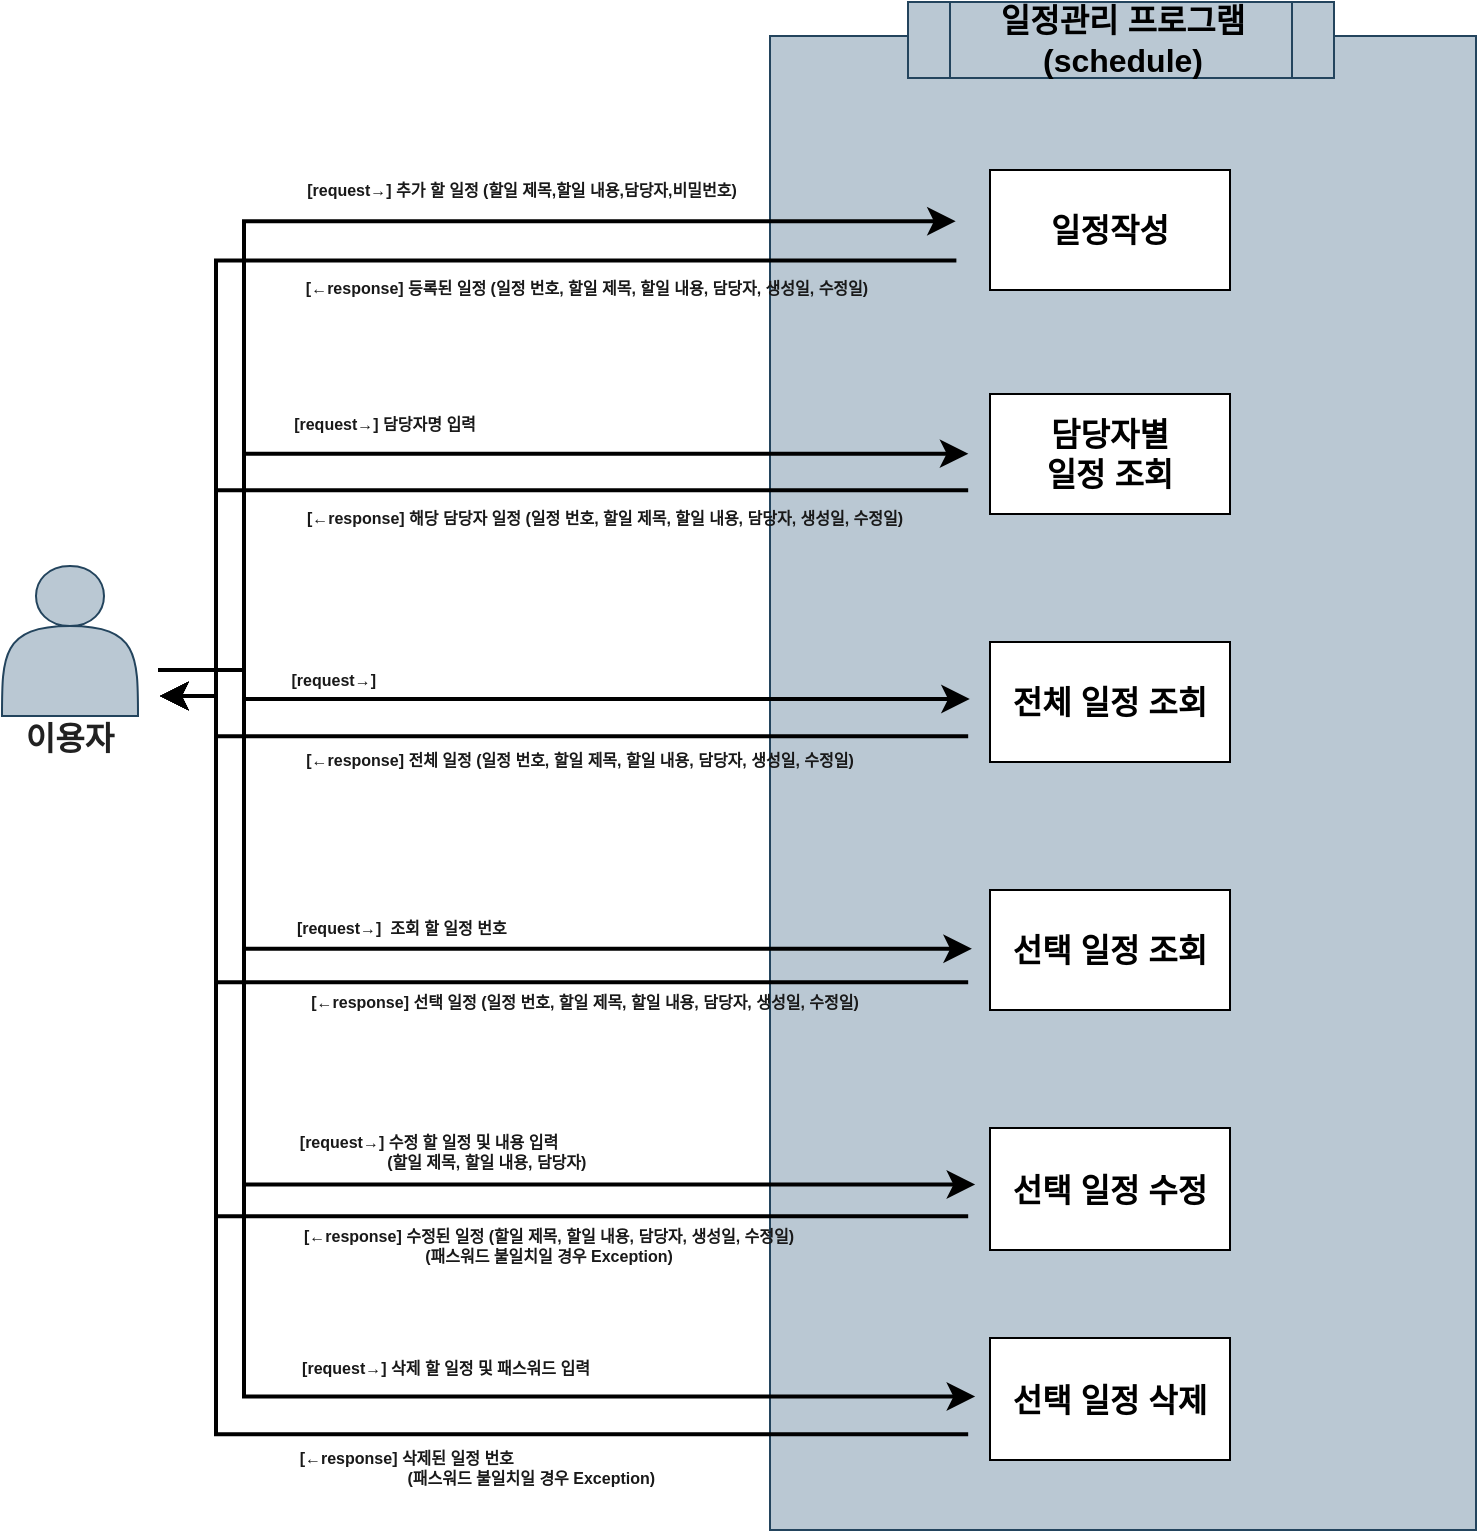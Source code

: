 <mxfile version="22.1.21" type="device">
  <diagram name="페이지-1" id="a30x1F0wVH0TfGXleWDE">
    <mxGraphModel dx="2234" dy="780" grid="0" gridSize="10" guides="1" tooltips="1" connect="1" arrows="1" fold="1" page="0" pageScale="1" pageWidth="827" pageHeight="1169" math="0" shadow="0">
      <root>
        <mxCell id="0" />
        <mxCell id="1" parent="0" />
        <mxCell id="nVTmT-y1U-sntxcZQQoF-1" value="" style="rounded=0;whiteSpace=wrap;html=1;labelBackgroundColor=none;fillColor=#bac8d3;strokeColor=#23445d;movable=1;resizable=1;rotatable=1;deletable=1;editable=1;locked=0;connectable=1;" parent="1" vertex="1">
          <mxGeometry x="-117" y="38" width="353" height="747" as="geometry" />
        </mxCell>
        <mxCell id="Iv4k6GRNhZueNbacd676-9" style="edgeStyle=none;curved=1;rounded=0;orthogonalLoop=1;jettySize=auto;html=1;exitX=0.5;exitY=0;exitDx=0;exitDy=0;fontSize=12;startSize=8;endSize=8;labelBackgroundColor=none;fontColor=default;strokeColor=#0B4D6A;movable=1;resizable=1;rotatable=1;deletable=1;editable=1;locked=0;connectable=1;" parent="1" edge="1">
          <mxGeometry relative="1" as="geometry">
            <mxPoint x="-5.5" y="37" as="sourcePoint" />
            <mxPoint x="-5.5" y="37" as="targetPoint" />
          </mxGeometry>
        </mxCell>
        <mxCell id="Iv4k6GRNhZueNbacd676-25" style="edgeStyle=none;curved=1;rounded=0;orthogonalLoop=1;jettySize=auto;html=1;exitX=1;exitY=0.5;exitDx=0;exitDy=0;fontSize=12;startSize=8;endSize=8;labelBackgroundColor=none;fontColor=default;strokeColor=#0B4D6A;movable=1;resizable=1;rotatable=1;deletable=1;editable=1;locked=0;connectable=1;" parent="1" edge="1">
          <mxGeometry relative="1" as="geometry">
            <mxPoint x="207" y="365" as="sourcePoint" />
            <mxPoint x="207" y="365" as="targetPoint" />
          </mxGeometry>
        </mxCell>
        <mxCell id="Iv4k6GRNhZueNbacd676-26" value="&lt;b&gt;일정관리 프로그램&lt;br&gt;(schedule)&lt;/b&gt;" style="shape=process;whiteSpace=wrap;html=1;backgroundOutline=1;fontSize=16;labelBackgroundColor=none;fillColor=#bac8d3;strokeColor=#23445d;movable=1;resizable=1;rotatable=1;deletable=1;editable=1;locked=0;connectable=1;" parent="1" vertex="1">
          <mxGeometry x="-48" y="21" width="213" height="38" as="geometry" />
        </mxCell>
        <mxCell id="Iv4k6GRNhZueNbacd676-27" value="&lt;b&gt;&lt;br&gt;&lt;br&gt;&lt;br&gt;&lt;br&gt;&lt;br&gt;&lt;font color=&quot;#212121&quot;&gt;이용자&lt;/font&gt;&lt;/b&gt;" style="shape=actor;whiteSpace=wrap;html=1;fontSize=16;labelBackgroundColor=none;fillColor=#bac8d3;strokeColor=#23445d;movable=1;resizable=1;rotatable=1;deletable=1;editable=1;locked=0;connectable=1;" parent="1" vertex="1">
          <mxGeometry x="-501" y="303" width="68" height="75" as="geometry" />
        </mxCell>
        <mxCell id="Iv4k6GRNhZueNbacd676-29" value="&lt;font style=&quot;font-size: 8px;&quot;&gt;[request→] 추가 할 일정 (할일 제목,할일 내용,담당자,비밀번호)&lt;/font&gt;" style="text;html=1;align=center;verticalAlign=middle;whiteSpace=wrap;rounded=0;fontSize=8;labelBackgroundColor=none;fontColor=#191919;fontStyle=1;movable=1;resizable=1;rotatable=1;deletable=1;editable=1;locked=0;connectable=1;" parent="1" vertex="1">
          <mxGeometry x="-360" y="100" width="238" height="30" as="geometry" />
        </mxCell>
        <mxCell id="nVTmT-y1U-sntxcZQQoF-4" value="" style="edgeStyle=elbowEdgeStyle;elbow=horizontal;endArrow=classic;html=1;curved=0;rounded=0;endSize=8;startSize=8;entryX=0.263;entryY=0.124;entryDx=0;entryDy=0;entryPerimeter=0;labelBackgroundColor=none;strokeColor=#000000;fontColor=default;strokeWidth=2;movable=1;resizable=1;rotatable=1;deletable=1;editable=1;locked=0;connectable=1;" parent="1" target="nVTmT-y1U-sntxcZQQoF-1" edge="1">
          <mxGeometry width="50" height="50" relative="1" as="geometry">
            <mxPoint x="-423" y="355" as="sourcePoint" />
            <mxPoint x="-25" y="131" as="targetPoint" />
            <Array as="points">
              <mxPoint x="-380" y="255" />
            </Array>
          </mxGeometry>
        </mxCell>
        <mxCell id="nVTmT-y1U-sntxcZQQoF-8" value="일정작성" style="rounded=0;whiteSpace=wrap;html=1;labelBackgroundColor=none;fontSize=16;fontFamily=Helvetica;horizontal=1;fontStyle=1;movable=1;resizable=1;rotatable=1;deletable=1;editable=1;locked=0;connectable=1;" parent="1" vertex="1">
          <mxGeometry x="-7" y="105" width="120" height="60" as="geometry" />
        </mxCell>
        <mxCell id="nVTmT-y1U-sntxcZQQoF-9" value="담당자별 &lt;br&gt;일정 조회" style="rounded=0;whiteSpace=wrap;html=1;labelBackgroundColor=none;fontSize=16;fontFamily=Helvetica;horizontal=1;fontStyle=1;movable=1;resizable=1;rotatable=1;deletable=1;editable=1;locked=0;connectable=1;" parent="1" vertex="1">
          <mxGeometry x="-7" y="217" width="120" height="60" as="geometry" />
        </mxCell>
        <mxCell id="nVTmT-y1U-sntxcZQQoF-10" value="&lt;span style=&quot;font-size: 16px; font-style: normal; font-variant-ligatures: normal; font-variant-caps: normal; letter-spacing: normal; orphans: 2; text-align: center; text-indent: 0px; text-transform: none; widows: 2; word-spacing: 0px; -webkit-text-stroke-width: 0px; text-decoration-thickness: initial; text-decoration-style: initial; text-decoration-color: initial; float: none; display: inline !important;&quot;&gt;전체 일정 조회&lt;/span&gt;" style="rounded=0;whiteSpace=wrap;html=1;labelBackgroundColor=none;fontSize=16;fontFamily=Helvetica;horizontal=1;fontStyle=1;movable=1;resizable=1;rotatable=1;deletable=1;editable=1;locked=0;connectable=1;" parent="1" vertex="1">
          <mxGeometry x="-7" y="341" width="120" height="60" as="geometry" />
        </mxCell>
        <mxCell id="nVTmT-y1U-sntxcZQQoF-11" value="선택 일정 조회" style="rounded=0;whiteSpace=wrap;html=1;labelBackgroundColor=none;fontSize=16;fontFamily=Helvetica;horizontal=1;fontStyle=1;movable=1;resizable=1;rotatable=1;deletable=1;editable=1;locked=0;connectable=1;" parent="1" vertex="1">
          <mxGeometry x="-7" y="465" width="120" height="60" as="geometry" />
        </mxCell>
        <mxCell id="nVTmT-y1U-sntxcZQQoF-12" value="선택 일정 수정" style="rounded=0;whiteSpace=wrap;html=1;labelBackgroundColor=none;fontSize=16;fontFamily=Helvetica;horizontal=1;fontStyle=1;movable=1;resizable=1;rotatable=1;deletable=1;editable=1;locked=0;connectable=1;" parent="1" vertex="1">
          <mxGeometry x="-7" y="584" width="120" height="61" as="geometry" />
        </mxCell>
        <mxCell id="nVTmT-y1U-sntxcZQQoF-13" value="" style="edgeStyle=elbowEdgeStyle;elbow=horizontal;endArrow=classic;html=1;curved=0;rounded=0;endSize=8;startSize=8;entryX=0.281;entryY=0.309;entryDx=0;entryDy=0;entryPerimeter=0;labelBackgroundColor=none;strokeColor=#000000;fontColor=default;strokeWidth=2;movable=1;resizable=1;rotatable=1;deletable=1;editable=1;locked=0;connectable=1;" parent="1" edge="1">
          <mxGeometry width="50" height="50" relative="1" as="geometry">
            <mxPoint x="-380" y="326" as="sourcePoint" />
            <mxPoint x="-17.807" y="246.823" as="targetPoint" />
            <Array as="points">
              <mxPoint x="-380" y="352" />
            </Array>
          </mxGeometry>
        </mxCell>
        <mxCell id="nVTmT-y1U-sntxcZQQoF-14" value="" style="edgeStyle=elbowEdgeStyle;elbow=horizontal;endArrow=classic;html=1;curved=0;rounded=0;endSize=8;startSize=8;entryX=0.283;entryY=0.488;entryDx=0;entryDy=0;entryPerimeter=0;labelBackgroundColor=none;strokeColor=#000000;fontColor=default;strokeWidth=2;movable=1;resizable=1;rotatable=1;deletable=1;editable=1;locked=0;connectable=1;" parent="1" edge="1">
          <mxGeometry width="50" height="50" relative="1" as="geometry">
            <mxPoint x="-380" y="314" as="sourcePoint" />
            <mxPoint x="-17.101" y="369.536" as="targetPoint" />
            <Array as="points">
              <mxPoint x="-380" y="466" />
            </Array>
          </mxGeometry>
        </mxCell>
        <mxCell id="nVTmT-y1U-sntxcZQQoF-15" value="" style="edgeStyle=elbowEdgeStyle;elbow=horizontal;endArrow=classic;html=1;curved=0;rounded=0;endSize=8;startSize=8;entryX=0.286;entryY=0.611;entryDx=0;entryDy=0;entryPerimeter=0;labelBackgroundColor=none;strokeColor=#000000;fontColor=default;strokeWidth=2;movable=1;resizable=1;rotatable=1;deletable=1;editable=1;locked=0;connectable=1;" parent="1" target="nVTmT-y1U-sntxcZQQoF-1" edge="1">
          <mxGeometry width="50" height="50" relative="1" as="geometry">
            <mxPoint x="-380" y="305" as="sourcePoint" />
            <mxPoint x="-21.69" y="494.249" as="targetPoint" />
            <Array as="points">
              <mxPoint x="-380" y="580" />
            </Array>
          </mxGeometry>
        </mxCell>
        <mxCell id="nVTmT-y1U-sntxcZQQoF-16" value="" style="edgeStyle=elbowEdgeStyle;elbow=horizontal;endArrow=classic;html=1;curved=0;rounded=0;endSize=8;startSize=8;entryX=0.978;entryY=1.043;entryDx=0;entryDy=0;entryPerimeter=0;labelBackgroundColor=none;strokeColor=#000000;fontColor=default;strokeWidth=2;movable=1;resizable=1;rotatable=1;deletable=1;editable=1;locked=0;connectable=1;" parent="1" edge="1">
          <mxGeometry width="50" height="50" relative="1" as="geometry">
            <mxPoint x="-380" y="358" as="sourcePoint" />
            <mxPoint x="-14.416" y="612.29" as="targetPoint" />
            <Array as="points">
              <mxPoint x="-380" y="737" />
            </Array>
          </mxGeometry>
        </mxCell>
        <mxCell id="nVTmT-y1U-sntxcZQQoF-19" value="&lt;font style=&quot;font-size: 8px;&quot;&gt;[request→] 담당자명 입력&lt;/font&gt;" style="text;html=1;align=center;verticalAlign=middle;whiteSpace=wrap;rounded=0;fontSize=8;labelBackgroundColor=none;fontColor=#191919;fontStyle=1;movable=1;resizable=1;rotatable=1;deletable=1;editable=1;locked=0;connectable=1;" parent="1" vertex="1">
          <mxGeometry x="-360" y="217" width="101" height="30" as="geometry" />
        </mxCell>
        <mxCell id="nVTmT-y1U-sntxcZQQoF-20" value="&lt;font style=&quot;font-size: 8px;&quot;&gt;[←response] 등록된 일정&amp;nbsp;&lt;/font&gt;&lt;font style=&quot;border-color: var(--border-color); font-size: 8px;&quot;&gt;(&lt;/font&gt;일정 번호, 할일 제목, 할일 내용, 담당자, 생성일, 수정일)" style="text;html=1;align=center;verticalAlign=middle;whiteSpace=wrap;rounded=0;fontSize=8;labelBackgroundColor=none;fontColor=#191919;fontStyle=1;movable=1;resizable=1;rotatable=1;deletable=1;editable=1;locked=0;connectable=1;" parent="1" vertex="1">
          <mxGeometry x="-360" y="151" width="302.5" height="25" as="geometry" />
        </mxCell>
        <mxCell id="nVTmT-y1U-sntxcZQQoF-21" value="&lt;font style=&quot;font-size: 8px;&quot;&gt;[request→]&amp;nbsp;&lt;/font&gt;" style="text;html=1;align=center;verticalAlign=middle;whiteSpace=wrap;rounded=0;fontSize=8;labelBackgroundColor=none;fontColor=#191919;fontStyle=1;movable=1;resizable=1;rotatable=1;deletable=1;editable=1;locked=0;connectable=1;" parent="1" vertex="1">
          <mxGeometry x="-360" y="351" width="52" height="17" as="geometry" />
        </mxCell>
        <mxCell id="nVTmT-y1U-sntxcZQQoF-22" value="&lt;font style=&quot;font-size: 8px;&quot;&gt;[request→]&amp;nbsp; 조회 할 일정 번호&amp;nbsp;&lt;br style=&quot;font-size: 8px;&quot;&gt;&lt;/font&gt;" style="text;html=1;align=center;verticalAlign=middle;whiteSpace=wrap;rounded=0;fontSize=8;labelBackgroundColor=none;fontColor=#191919;fontStyle=1;movable=1;resizable=1;rotatable=1;deletable=1;editable=1;locked=0;connectable=1;" parent="1" vertex="1">
          <mxGeometry x="-360" y="476" width="120" height="15" as="geometry" />
        </mxCell>
        <mxCell id="nVTmT-y1U-sntxcZQQoF-23" value="&lt;font style=&quot;font-size: 8px;&quot;&gt;[request→] 수정 할 일정 및 내용 입력&lt;br style=&quot;font-size: 8px;&quot;&gt;&amp;nbsp; &amp;nbsp; &amp;nbsp; &amp;nbsp; &amp;nbsp; &amp;nbsp; &amp;nbsp; &amp;nbsp; &amp;nbsp; &amp;nbsp; &amp;nbsp; &amp;nbsp; &amp;nbsp; (할일 제목, 할일 내용, 담당자)&lt;br style=&quot;font-size: 8px;&quot;&gt;&lt;/font&gt;" style="text;html=1;align=center;verticalAlign=middle;whiteSpace=wrap;rounded=0;fontSize=8;labelBackgroundColor=none;fontColor=#191919;fontStyle=1;movable=1;resizable=1;rotatable=1;deletable=1;editable=1;locked=0;connectable=1;" parent="1" vertex="1">
          <mxGeometry x="-371" y="581" width="167" height="30" as="geometry" />
        </mxCell>
        <mxCell id="nVTmT-y1U-sntxcZQQoF-24" value="" style="edgeStyle=elbowEdgeStyle;elbow=horizontal;endArrow=classic;html=1;curved=0;rounded=0;endSize=8;startSize=8;exitX=0.264;exitY=0.161;exitDx=0;exitDy=0;exitPerimeter=0;labelBackgroundColor=none;strokeColor=#000000;fontColor=default;strokeWidth=2;movable=1;resizable=1;rotatable=1;deletable=1;editable=1;locked=0;connectable=1;" parent="1" edge="1">
          <mxGeometry width="50" height="50" relative="1" as="geometry">
            <mxPoint x="-23.808" y="150.267" as="sourcePoint" />
            <mxPoint x="-422" y="368" as="targetPoint" />
            <Array as="points">
              <mxPoint x="-394" y="247" />
            </Array>
          </mxGeometry>
        </mxCell>
        <mxCell id="nVTmT-y1U-sntxcZQQoF-28" value="" style="edgeStyle=elbowEdgeStyle;elbow=horizontal;endArrow=classic;html=1;curved=0;rounded=0;endSize=8;startSize=8;exitX=0.27;exitY=0.86;exitDx=0;exitDy=0;exitPerimeter=0;labelBackgroundColor=none;strokeColor=#000000;fontColor=default;strokeWidth=2;movable=1;resizable=1;rotatable=1;deletable=1;editable=1;locked=0;connectable=1;" parent="1" edge="1">
          <mxGeometry width="50" height="50" relative="1" as="geometry">
            <mxPoint x="-17.91" y="628.1" as="sourcePoint" />
            <mxPoint x="-422" y="368" as="targetPoint" />
            <Array as="points">
              <mxPoint x="-394" y="414" />
            </Array>
          </mxGeometry>
        </mxCell>
        <mxCell id="nVTmT-y1U-sntxcZQQoF-30" value="" style="edgeStyle=elbowEdgeStyle;elbow=horizontal;endArrow=classic;html=1;curved=0;rounded=0;endSize=8;startSize=8;exitX=0.27;exitY=0.86;exitDx=0;exitDy=0;exitPerimeter=0;labelBackgroundColor=none;strokeColor=#000000;fontColor=default;strokeWidth=2;movable=1;resizable=1;rotatable=1;deletable=1;editable=1;locked=0;connectable=1;" parent="1" edge="1">
          <mxGeometry width="50" height="50" relative="1" as="geometry">
            <mxPoint x="-17.91" y="511.1" as="sourcePoint" />
            <mxPoint x="-422" y="368" as="targetPoint" />
            <Array as="points">
              <mxPoint x="-394" y="297" />
            </Array>
          </mxGeometry>
        </mxCell>
        <mxCell id="nVTmT-y1U-sntxcZQQoF-31" value="" style="edgeStyle=elbowEdgeStyle;elbow=horizontal;endArrow=classic;html=1;curved=0;rounded=0;endSize=8;startSize=8;exitX=0.27;exitY=0.86;exitDx=0;exitDy=0;exitPerimeter=0;labelBackgroundColor=none;strokeColor=#000000;fontColor=default;strokeWidth=2;movable=1;resizable=1;rotatable=1;deletable=1;editable=1;locked=0;connectable=1;" parent="1" edge="1">
          <mxGeometry width="50" height="50" relative="1" as="geometry">
            <mxPoint x="-17.91" y="388.1" as="sourcePoint" />
            <mxPoint x="-422" y="368" as="targetPoint" />
            <Array as="points">
              <mxPoint x="-394" y="174" />
            </Array>
          </mxGeometry>
        </mxCell>
        <mxCell id="nVTmT-y1U-sntxcZQQoF-32" value="" style="edgeStyle=elbowEdgeStyle;elbow=horizontal;endArrow=classic;html=1;curved=0;rounded=0;endSize=8;startSize=8;exitX=0.27;exitY=0.86;exitDx=0;exitDy=0;exitPerimeter=0;labelBackgroundColor=none;strokeColor=#000000;fontColor=default;strokeWidth=2;movable=1;resizable=1;rotatable=1;deletable=1;editable=1;locked=0;connectable=1;" parent="1" edge="1">
          <mxGeometry width="50" height="50" relative="1" as="geometry">
            <mxPoint x="-17.91" y="265.1" as="sourcePoint" />
            <mxPoint x="-422" y="368" as="targetPoint" />
            <Array as="points">
              <mxPoint x="-394" y="51" />
            </Array>
          </mxGeometry>
        </mxCell>
        <mxCell id="nVTmT-y1U-sntxcZQQoF-36" value="&lt;font style=&quot;font-size: 8px;&quot;&gt;[←response] 해당 담당자 일정&amp;nbsp;&lt;/font&gt;&lt;font style=&quot;border-color: var(--border-color); font-size: 8px;&quot;&gt;(&lt;/font&gt;일정 번호, 할일 제목, 할일 내용, 담당자, 생성일, 수정일)" style="text;html=1;align=center;verticalAlign=middle;whiteSpace=wrap;rounded=0;fontSize=8;labelBackgroundColor=none;fontColor=#191919;fontStyle=1;strokeWidth=2;strokeColor=none;movable=1;resizable=1;rotatable=1;deletable=1;editable=1;locked=0;connectable=1;" parent="1" vertex="1">
          <mxGeometry x="-360" y="268" width="321" height="22" as="geometry" />
        </mxCell>
        <mxCell id="nVTmT-y1U-sntxcZQQoF-38" value="&lt;font style=&quot;font-size: 8px;&quot;&gt;[←response] 전체 일정 (&lt;/font&gt;일정 번호, 할일 제목, 할일 내용, 담당자, 생성일, 수정일)" style="text;html=1;align=center;verticalAlign=middle;whiteSpace=wrap;rounded=0;fontSize=8;labelBackgroundColor=none;fontColor=#191919;fontStyle=1;strokeWidth=2;movable=1;resizable=1;rotatable=1;deletable=1;editable=1;locked=0;connectable=1;" parent="1" vertex="1">
          <mxGeometry x="-360" y="390" width="296" height="20" as="geometry" />
        </mxCell>
        <mxCell id="nVTmT-y1U-sntxcZQQoF-39" value="&lt;font style=&quot;font-size: 8px;&quot;&gt;[←response] 선택 일정&amp;nbsp;&lt;font style=&quot;border-color: var(--border-color); font-size: 8px;&quot;&gt;(&lt;/font&gt;일정 번호, 할일 제목, 할일 내용, 담당자, 생성일, 수정일)&lt;br style=&quot;font-size: 8px;&quot;&gt;&lt;/font&gt;" style="text;html=1;align=center;verticalAlign=middle;whiteSpace=wrap;rounded=0;fontSize=8;labelBackgroundColor=none;fontColor=#191919;fontStyle=1;movable=1;resizable=1;rotatable=1;deletable=1;editable=1;locked=0;connectable=1;" parent="1" vertex="1">
          <mxGeometry x="-360" y="512" width="301" height="17" as="geometry" />
        </mxCell>
        <mxCell id="nVTmT-y1U-sntxcZQQoF-40" value="&lt;font style=&quot;font-size: 8px;&quot;&gt;[←response] 수정된 일정 (할일 제목, 할일 내용, 담당자, 생성일, 수정일)&lt;br style=&quot;font-size: 8px;&quot;&gt;(패스워드 불일치일 경우 Exception)&lt;/font&gt;" style="text;html=1;align=center;verticalAlign=middle;whiteSpace=wrap;rounded=0;fontSize=8;labelBackgroundColor=none;fontColor=#191919;fontStyle=1;movable=1;resizable=1;rotatable=1;deletable=1;editable=1;locked=0;connectable=1;" parent="1" vertex="1">
          <mxGeometry x="-360" y="628" width="265" height="30" as="geometry" />
        </mxCell>
        <mxCell id="yNdLX1Mq1MrG7fmjSq0X-1" value="선택 일정 삭제" style="rounded=0;whiteSpace=wrap;html=1;labelBackgroundColor=none;fontSize=16;fontFamily=Helvetica;horizontal=1;fontStyle=1;movable=1;resizable=1;rotatable=1;deletable=1;editable=1;locked=0;connectable=1;" vertex="1" parent="1">
          <mxGeometry x="-7" y="689" width="120" height="61" as="geometry" />
        </mxCell>
        <mxCell id="yNdLX1Mq1MrG7fmjSq0X-2" value="" style="edgeStyle=elbowEdgeStyle;elbow=horizontal;endArrow=classic;html=1;curved=0;rounded=0;endSize=8;startSize=8;entryX=0.978;entryY=1.043;entryDx=0;entryDy=0;entryPerimeter=0;labelBackgroundColor=none;strokeColor=#000000;fontColor=default;strokeWidth=2;movable=1;resizable=1;rotatable=1;deletable=1;editable=1;locked=0;connectable=1;" edge="1" parent="1">
          <mxGeometry width="50" height="50" relative="1" as="geometry">
            <mxPoint x="-380" y="464" as="sourcePoint" />
            <mxPoint x="-14.416" y="718.29" as="targetPoint" />
            <Array as="points">
              <mxPoint x="-380" y="843" />
            </Array>
          </mxGeometry>
        </mxCell>
        <mxCell id="yNdLX1Mq1MrG7fmjSq0X-3" value="" style="edgeStyle=elbowEdgeStyle;elbow=horizontal;endArrow=classic;html=1;curved=0;rounded=0;endSize=8;startSize=8;exitX=0.27;exitY=0.86;exitDx=0;exitDy=0;exitPerimeter=0;labelBackgroundColor=none;strokeColor=#000000;fontColor=default;strokeWidth=2;movable=1;resizable=1;rotatable=1;deletable=1;editable=1;locked=0;connectable=1;" edge="1" parent="1">
          <mxGeometry width="50" height="50" relative="1" as="geometry">
            <mxPoint x="-17.91" y="737.1" as="sourcePoint" />
            <mxPoint x="-422" y="368" as="targetPoint" />
            <Array as="points">
              <mxPoint x="-394" y="523" />
            </Array>
          </mxGeometry>
        </mxCell>
        <mxCell id="yNdLX1Mq1MrG7fmjSq0X-4" value="&lt;font style=&quot;font-size: 8px;&quot;&gt;[request→] 삭제 할 일정 및 패스워드 입력&lt;/font&gt;" style="text;html=1;align=center;verticalAlign=middle;whiteSpace=wrap;rounded=0;fontSize=8;labelBackgroundColor=none;fontColor=#191919;fontStyle=1;movable=1;resizable=1;rotatable=1;deletable=1;editable=1;locked=0;connectable=1;" vertex="1" parent="1">
          <mxGeometry x="-360" y="689" width="161.75" height="30" as="geometry" />
        </mxCell>
        <mxCell id="yNdLX1Mq1MrG7fmjSq0X-5" value="&lt;font style=&quot;font-size: 8px;&quot;&gt;[←response] 삭제된 일정 번호&amp;nbsp;&lt;br style=&quot;border-color: var(--border-color); font-size: 8px;&quot;&gt;&amp;nbsp; &amp;nbsp; &amp;nbsp; &amp;nbsp; &amp;nbsp; &amp;nbsp; &amp;nbsp; &amp;nbsp; &amp;nbsp; &amp;nbsp; &amp;nbsp; &amp;nbsp; &amp;nbsp; &amp;nbsp; &amp;nbsp; &amp;nbsp; &amp;nbsp; &amp;nbsp; &amp;nbsp; &amp;nbsp; &amp;nbsp; &amp;nbsp; &amp;nbsp; &amp;nbsp; &amp;nbsp; &amp;nbsp; &amp;nbsp; &amp;nbsp;(패스워드 불일치일 경우 Exception)&lt;/font&gt;" style="text;html=1;align=center;verticalAlign=middle;whiteSpace=wrap;rounded=0;fontSize=8;labelBackgroundColor=none;fontColor=#191919;fontStyle=1;movable=1;resizable=1;rotatable=1;deletable=1;editable=1;locked=0;connectable=1;" vertex="1" parent="1">
          <mxGeometry x="-430" y="739" width="265" height="30" as="geometry" />
        </mxCell>
      </root>
    </mxGraphModel>
  </diagram>
</mxfile>
